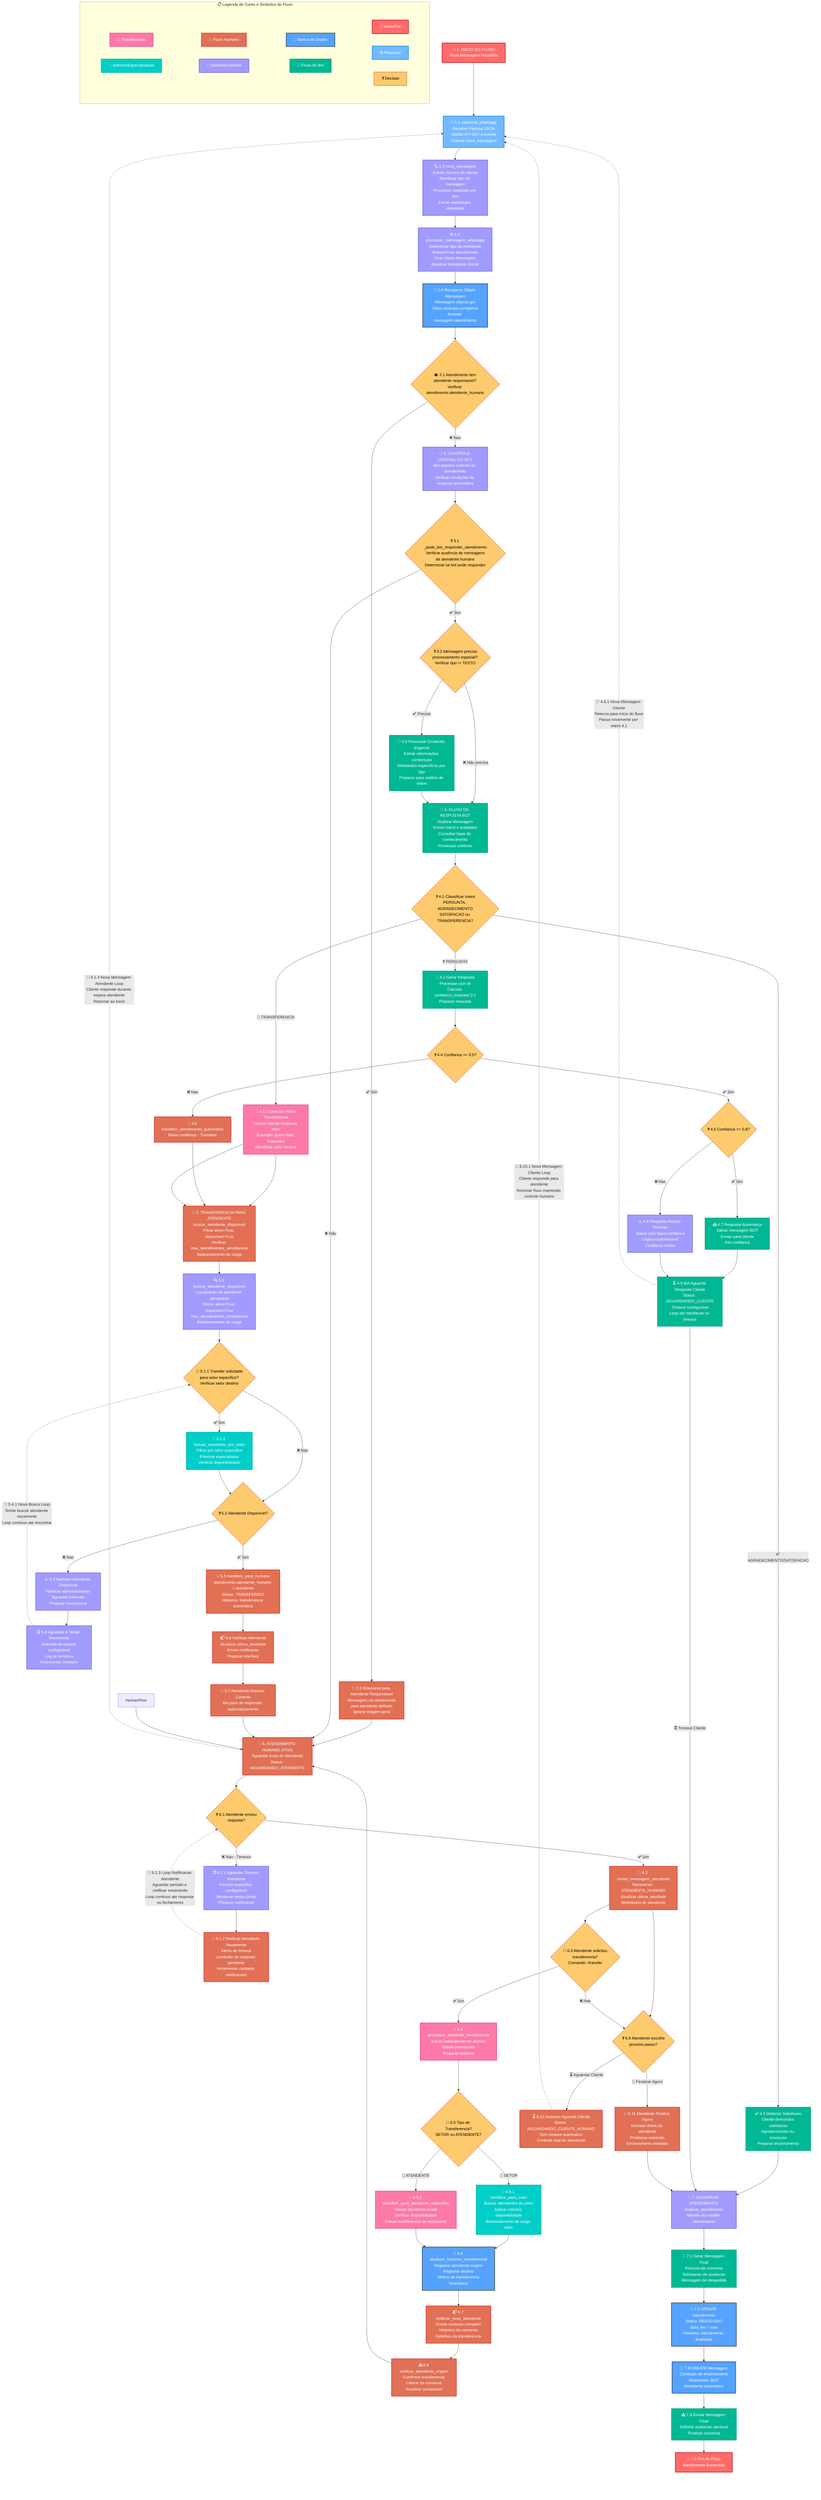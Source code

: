 graph TD

    %% ==============================
    %% DEFINICAO DE CORES E ESTILOS
    %% ==============================
    classDef startEnd fill:#ff6b6b,stroke:#d63031,stroke-width:3px,color:white
    classDef process fill:#74b9ff,stroke:#0984e3,stroke-width:2px,color:white
    classDef decision fill:#fdcb6e,stroke:#e17055,stroke-width:2px,color:black
    classDef database fill:#55a3ff,stroke:#2d3436,stroke-width:2px,color:white
    classDef botFlow fill:#00b894,stroke:#00a085,stroke-width:2px,color:white
    classDef humanFlow fill:#e17055,stroke:#d63031,stroke-width:2px,color:white
    classDef systemFlow fill:#a29bfe,stroke:#6c5ce7,stroke-width:2px,color:white
    classDef transferFlow fill:#fd79a8,stroke:#e84393,stroke-width:2px,color:white
    classDef sectorFlow fill:#00cec9,stroke:#00b894,stroke-width:2px,color:white
    
    %% Estilo para subgrafos da legenda (invisiveis)
    classDef legendaInvisible fill:transparent,stroke:transparent

    %% ==============================
    %% LEGENDA MELHORADA COM MAIS ESPACO
    %% ==============================
    subgraph Legenda ["📋 Legenda de Cores e Simbolos do Fluxo"]
        direction TB
        subgraph LegendaRow1 [" "]
            L1[🚀 Inicio/Fim]:::startEnd
            L2[⚙️ Processo]:::process
            L3[❓ Decisao]:::decision
        end
        subgraph LegendaRow2 [" "]
            L4[💾 Banco de Dados]:::database
            L5[🤖 Fluxo do Bot]:::botFlow
        end
        subgraph LegendaRow3 [" "]
            L6[👤 Fluxo Humano]:::humanFlow
            L7[🔧 Sistema/Controle]:::systemFlow
        end
        subgraph LegendaRow4 [" "]
            L8[🔄 Transferencia]:::transferFlow
            L9[🏢 Setores/Especializacao]:::sectorFlow
        end
    end

    %% ==============================
    %% FLUXO PRINCIPAL SEM SUBGRAFOS
    %% ==============================
    
    %% 1. INICIO DO FLUXO
    Start[🚀 1. INICIO DO FLUXO<br/>Nova Mensagem Recebida]:::startEnd
    ReceiveMsg[📱 1.1 webhook_whatsapp<br/>Receber Payload JSON<br/>Validar API KEY e evento<br/>Chamar nova_mensagem]:::process
    ExtractMessageData[🔍 1.2 nova_mensagem<br/>Extrair número do cliente<br/>Identificar tipo da mensagem<br/>Processar conteúdo por tipo<br/>Extrair metadados relevantes]:::systemFlow
    CallMessageProcessor[⚙️ 1.3 processar_mensagem_whatsapp<br/>Determinar tipo de remetente<br/>Buscar/Criar atendimento<br/>Criar objeto Mensagem<br/>Atualizar timestamp cliente]:::systemFlow
    RecoverMessage[💾 1.4 Recuperar Objeto Mensagem<br/>Mensagem.objects.get<br/>Obter atributos completos<br/>Acessar mensagem.atendimento]:::database
    
    %% 2. DECISAO ATENDENTE RESPONSAVEL
    CheckResponsibleAgent{� 2.1 Atendimento tem<br/>atendente responsavel?<br/>Verificar atendimento.atendente_humano}:::decision
    DirectToResponsibleAgent[🎯 2.2 Direcionar para Atendente Responsavel<br/>Mensagem vai diretamente<br/>para atendente definido<br/>Ignorar triagem geral]:::humanFlow
    
    %% 3. CONTROLE CENTRAL DO BOT
    BotControlLogic[🔧 3. CONTROLE CENTRAL DO BOT<br/>Bot assume controle do atendimento<br/>Verificar condições de resposta automática]:::systemFlow
    CheckBotCanRespond{❓ 3.1 _pode_bot_responder_atendimento<br/>Verificar ausência de mensagens<br/>de atendente humano<br/>Determinar se bot pode responder}:::decision
    CheckMessageNeedsProcessing{❓ 3.2 Mensagem precisa<br/>processamento especial?<br/>Verificar tipo != TEXTO}:::decision
    ProcessSpecialContent[🤖 3.3 Processar Conteúdo Especial<br/>Extrair informações contextuais<br/>Metadados específicos por tipo<br/>Preparar para análise de intent]:::botFlow

    %% 4. FLUXO DE RESPOSTA DO BOT
    AnalyzeMessage[🤖 4. FLUXO DE RESPOSTA BOT<br/>Analisar Mensagem<br/>Extrair intent e entidades<br/>Consultar base de conhecimento<br/>Processar contexto]:::botFlow
    ClassifyIntent{❓ 4.1 Classificar Intent<br/>PERGUNTA, AGRADECIMENTO<br/>SATISFACAO ou TRANSFERENCIA?}:::decision
    DetectTransferIntent[🔄 4.1.1 Detectar Intent Transferencia<br/>Cliente solicita mudanca setor<br/>Exemplo: quero falar financeiro<br/>Identificar setor destino]:::transferFlow
    GenerateResponse[💭 4.2 Gerar Resposta<br/>Processar com IA<br/>Calcular confianca_resposta 0-1<br/>Preparar resposta]:::botFlow
    DetectSatisfaction[✅ 4.3 Detectar Satisfacao<br/>Cliente demonstra satisfacao<br/>Agradecimento ou resolucao<br/>Preparar encerramento]:::botFlow
    CheckConfidence{❓ 4.4 Confianca >= 0.5?}:::decision
    TransferToHuman[👤 4.5 transferir_atendimento_automatico<br/>Baixa confianca - Transferir]:::humanFlow
    CheckHighConfidence{❓ 4.6 Confianca >= 0.8?}:::decision
    SendAutomaticResponse[📤 4.7 Resposta Automatica<br/>Salvar mensagem BOT<br/>Enviar para cliente<br/>Alta confianca]:::botFlow
    RequireReview[⚠️ 4.8 Resposta Requer Revisao<br/>Salvar com baixa confianca<br/>Logica customizavel<br/>Confianca media]:::systemFlow
    
    %% 5. TRANSFERENCIA PARA ATENDENTE
    FindAgent[👥 5. TRANSFERENCIA PARA ATENDENTE<br/>buscar_atendente_disponivel<br/>Filtrar ativo=True, disponivel=True<br/>Verificar max_atendimentos_simultaneos<br/>Balanceamento de carga]:::humanFlow
    BuscarAtendenteDisponivel[🔍 5.1 buscar_atendente_disponivel<br/>Localizacao de atendente apropriado<br/>Filtros: ativo=True, disponivel=True<br/>max_atendimentos_simultaneos<br/>Balanceamento de carga]:::systemFlow
    CheckSpecificSector{🏢 5.1.1 Transfer solicitada<br/>para setor especifico?<br/>Verificar setor destino}:::decision
    BuscarPorSetor[🏢 5.1.2 buscar_atendente_por_setor<br/>Filtrar por setor especifico<br/>Priorizar especialistas<br/>Verificar disponibilidade]:::sectorFlow
    AgentAvailable{❓ 5.2 Atendente Disponivel?}:::decision
    NoAgentFlow[⚠️ 5.3 Nenhum Atendente Disponivel<br/>Notificar administradores<br/>Aguardar intervalo<br/>Preparar nova busca]:::systemFlow
    WaitAndRetry[⏳ 5.4 Aguardar e Tentar Novamente<br/>Intervalo de espera configuravel<br/>Log de tentativa<br/>Incrementar contador]:::systemFlow
    AssignAgent[👤 5.5 transferir_para_humano<br/>atendimento.atendente_humano = atendente<br/>Status: TRANSFERIDO<br/>Historico: transferencia automatica]:::humanFlow
    NotifyAgent[📬 5.6 Notificar Atendente<br/>Atualizar ultima_atividade<br/>Enviar notificacao<br/>Preparar interface]:::humanFlow
    HumanTakeover[👤 5.7 Atendente Assume Controle<br/>Bot para de responder automaticamente]:::humanFlow
    
    %% 6. ATENDIMENTO HUMANO ATIVO
    WaitHumanAction[👤 6. ATENDIMENTO HUMANO ATIVO<br/>Aguardar Acao do Atendente<br/>Status: AGUARDANDO_ATENDENTE]:::humanFlow
    HumanResponse{❓ 6.1 Atendente enviou<br/>resposta?}:::decision
    WaitHumanTimeout[⏰ 6.1.1 Aguardar Timeout Atendente<br/>Periodo especifico configuravel<br/>Monitorar tempo limite<br/>Preparar notificacao]:::systemFlow
    NotifyAgentAgain[📢 6.1.2 Notificar Atendente Novamente<br/>Alerta de timeout<br/>Lembrete de resposta pendente<br/>Incrementar contador notificacoes]:::humanFlow
    SaveHumanMessage[💾 6.2 enviar_mensagem_atendente<br/>Remetente: ATENDENTE_HUMANO<br/>Atualizar ultima_atividade<br/>Metadados do atendente]:::humanFlow
    
    %% 6.5 NOVO: TRANSFERENCIA ENTRE ATENDENTES/SETORES
    CheckTransferCommand{🔄 6.3 Atendente solicitou<br/>transferencia?<br/>Comando: /transfer}:::decision
    ProcessTransferCommand[🔄 6.4 processar_comando_transferencia<br/>Extrair setor/atendente destino<br/>Validar permissoes<br/>Preparar historico]:::transferFlow
    SelectTransferTarget{🎯 6.5 Tipo de Transferencia?<br/>SETOR ou ATENDENTE?}:::decision
    
    %% 6.5.1 TRANSFERENCIA POR SETOR
    TransferToSector[🏢 6.5.1 transferir_para_setor<br/>Buscar atendentes do setor<br/>Aplicar criterios disponibilidade<br/>Balanceamento de carga setor]:::sectorFlow
    
    %% 6.5.2 TRANSFERENCIA PARA ATENDENTE ESPECIFICO
    TransferToSpecificAgent[👤 6.5.2 transferir_para_atendente_especifico<br/>Validar atendente existe<br/>Verificar disponibilidade<br/>Forcar transferencia se necessario]:::transferFlow
    
    %% 6.6 FINALIZACAO DE TRANSFERENCIA
    UpdateTransferHistory[📝 6.6 atualizar_historico_transferencia<br/>Registrar atendente origem<br/>Registrar destino<br/>Motivo da transferencia<br/>timestamp]:::database
    NotifyNewAgent[📬 6.7 notificar_novo_atendente<br/>Enviar contexto completo<br/>Historico da conversa<br/>Detalhes da transferencia]:::humanFlow
    NotifyOldAgent[📤 6.8 notificar_atendente_origem<br/>Confirmar transferencia<br/>Liberar da conversa<br/>Atualizar contadores]:::humanFlow

  	%% 7. ENCERRAR ATENDIMENTO
    CloseTicketFlow[🏁 7. ENCERRAR ATENDIMENTO<br/>finalizar_atendimento<br/>Metodo do modelo Atendimento]:::systemFlow
    GenerateClosingMsg[💬 7.1 Gerar Mensagem Final<br/>Resumo da conversa<br/>Solicitacao de avaliacao<br/>Mensagem de despedida]:::botFlow
    UpdateTicketDB[💾 7.2 UPDATE Atendimento<br/>Status: RESOLVIDO<br/>data_fim = now<br/>Historico: Atendimento finalizado]:::database
    SaveClosingMsgDB[💾 7.3 CREATE Mensagem<br/>Conteudo de encerramento<br/>Remetente: BOT<br/>timestamp automatico]:::database
    SendClosingMessage[📤 7.4 Enviar Mensagem Final<br/>Solicitar avaliacao opcional<br/>Finalizar conversa]:::botFlow
    EndFlow[🏁 7.5 Fim do Fluxo<br/>Atendimento Encerrado]:::startEnd
     


    %% ==============================
    %% CONEXOES DO FLUXO PRINCIPAL
    %% ==============================
    
    %% Fluxo sequencial principal
    Start --> ReceiveMsg
    ReceiveMsg --> ExtractMessageData
    ExtractMessageData --> CallMessageProcessor
    CallMessageProcessor --> RecoverMessage
    RecoverMessage --> CheckResponsibleAgent
    
    %% Decisao atendente responsavel (JA FEITA NO PROCESSAMENTO)
    CheckResponsibleAgent -->|✅ Sim| DirectToResponsibleAgent
    CheckResponsibleAgent -->|❌ Nao| BotControlLogic
    
    %% Fluxo direto para atendente responsavel
    DirectToResponsibleAgent --> WaitHumanAction
    
    %% Bot assume controle (sem verificacoes redundantes)
    BotControlLogic --> CheckBotCanRespond
    
    %% Verificação se o bot pode responder - UNICA VERIFICACAO NO FLUXO
    CheckBotCanRespond -->|✅ Sim| CheckMessageNeedsProcessing
    CheckBotCanRespond -->|❌ Não| WaitHumanAction
    
    %% Bifurcacao para tratamento de tipo de mensagem
    CheckMessageNeedsProcessing -->|✅ Precisa| ProcessSpecialContent
    CheckMessageNeedsProcessing -->|❌ Não precisa| AnalyzeMessage
    
    ProcessSpecialContent --> AnalyzeMessage
    
    AnalyzeMessage --> ClassifyIntent
    
    %% Bifurcacao por tipo de intent
    ClassifyIntent -->|❓ PERGUNTA| GenerateResponse
    ClassifyIntent -->|✅ AGRADECIMENTO/SATISFACAO| DetectSatisfaction
    ClassifyIntent -->|🔄 TRANSFERENCIA| DetectTransferIntent
    
    %% Fluxo de transferencia por intent do cliente
    DetectTransferIntent --> FindAgent
    
    %% Fluxo de geracao de resposta para perguntas
    GenerateResponse --> CheckConfidence
    CheckConfidence -->|❌ Nao| TransferToHuman
    CheckConfidence -->|✅ Sim| CheckHighConfidence
    
    CheckHighConfidence -->|✅ Sim| SendAutomaticResponse
    CheckHighConfidence -->|❌ Nao| RequireReview
    
    %% Fluxo de satisfacao direta
    DetectSatisfaction --> CloseTicketFlow
    
    %% Fluxo especifico do BOT apos resposta
    SendAutomaticResponse --> BotWaitClientResponse
    RequireReview --> BotWaitClientResponse
    BotWaitClientResponse[⏳ 4.9 Bot Aguarda Resposta Cliente<br/>Status: AGUARDANDO_CLIENTE<br/>Timeout configuravel<br/>Loop ate satisfacao ou timeout]:::botFlow
    
    %% Fluxo especifico do HUMANO apos resposta
    SaveHumanMessage --> HumanDecision
    HumanDecision{❓ 6.9 Atendente escolhe<br/>proximo passo?}:::decision
    HumanWaitClient[⏳ 6.10 Humano Aguarda Cliente<br/>Status: AGUARDANDO_CLIENTE_HUMANO<br/>Sem timeout automatico<br/>Controle total do atendente]:::humanFlow
    HumanFinalizeNow[🏁 6.11 Atendente Finaliza Agora<br/>Decisao direta do atendente<br/>Problema resolvido<br/>Encerramento imediato]:::humanFlow
    
    %% Fluxo de Transferencia
    TransferToHuman --> FindAgent
    DetectTransferIntent --> FindAgent
    FindAgent --> BuscarAtendenteDisponivel
    BuscarAtendenteDisponivel --> CheckSpecificSector
    
    %% Bifurcacao por tipo de busca
    CheckSpecificSector -->|✅ Sim| BuscarPorSetor
    CheckSpecificSector -->|❌ Nao| AgentAvailable
    BuscarPorSetor --> AgentAvailable
    
    AgentAvailable -->|✅ Sim| AssignAgent
    AgentAvailable -->|❌ Nao| NoAgentFlow
    
    %% Loop de busca de atendente
    NoAgentFlow --> WaitAndRetry
    WaitAndRetry -.->|🔄 5.4.1 Nova Busca Loop<br/>Tentar buscar atendente novamente<br/>Loop continuo ate encontrar| CheckSpecificSector
    
    AssignAgent --> NotifyAgent
    NotifyAgent --> HumanTakeover
    
    HumanTakeover --> WaitHumanAction
    
    %% Fluxo do Bot - Caminhos especificos
    BotWaitClientResponse -.->|🔄 4.9.1 Nova Mensagem Cliente<br/>Retorna para inicio do fluxo<br/>Passa novamente por intent 4.1| ReceiveMsg
    BotWaitClientResponse -->|⏰ Timeout Cliente| CloseTicketFlow
    
    %% Fluxo Humano - Caminhos especificos  
    SaveHumanMessage --> CheckTransferCommand
    CheckTransferCommand -->|❌ Nao| HumanDecision
    CheckTransferCommand -->|✅ Sim| ProcessTransferCommand
    
    %% Fluxo de transferencia entre atendentes
    ProcessTransferCommand --> SelectTransferTarget
    SelectTransferTarget -->|🏢 SETOR| TransferToSector
    SelectTransferTarget -->|👤 ATENDENTE| TransferToSpecificAgent
    
    %% Convergencia das transferencias
    TransferToSector --> UpdateTransferHistory
    TransferToSpecificAgent --> UpdateTransferHistory
    UpdateTransferHistory --> NotifyNewAgent
    NotifyNewAgent --> NotifyOldAgent
    NotifyOldAgent --> WaitHumanAction
    
    HumanDecision -->|🏁 Finalizar Agora| HumanFinalizeNow
    HumanDecision -->|⏳ Aguardar Cliente| HumanWaitClient
    
    HumanFinalizeNow --> CloseTicketFlow
    HumanWaitClient -.->|🔄 6.10.1 Nova Mensagem Cliente Loop<br/>Cliente responde para atendente<br/>Reiniciar fluxo mantendo controle humano| ReceiveMsg
    
    %% Fluxo Humano antigo - ajustar para nova estrutura
    HumanFlow --> WaitHumanAction
    WaitHumanAction --> HumanResponse
    HumanResponse -->|✅ Sim| SaveHumanMessage
    HumanResponse -->|❌ Nao - Timeout| WaitHumanTimeout
    
    %% Loop de timeout e notificacao do atendente
    WaitHumanTimeout --> NotifyAgentAgain
    NotifyAgentAgain -.->|🔄 6.1.3 Loop Notificacao Atendente<br/>Aguardar periodo e notificar novamente<br/>Loop continuo ate resposta ou fechamento| HumanResponse
    
    %% Fluxo de Encerramento
    CloseTicketFlow --> GenerateClosingMsg
    GenerateClosingMsg --> UpdateTicketDB
    UpdateTicketDB --> SaveClosingMsgDB
    SaveClosingMsgDB --> SendClosingMessage
    SendClosingMessage --> EndFlow
    
    %% Loops de Retorno - Estrutura hierarquica atualizada
    WaitHumanAction -.->|🔄 6.1.4 Nova Mensagem Atendente Loop<br/>Cliente responde durante espera atendente<br/>Retornar ao inicio| ReceiveMsg
    
    %% Aplicar estilos aos subgrafos da legenda
    class LegendaRow1,LegendaRow2,LegendaRow3,LegendaRow4 legendaInvisible
    
    %% Nota: SIMPLIFICADO v5.0: Eliminadas verificações redundantes - busca de atendimento já feita em 1.3
    %% Nota: CONTROLE DIRETO 2.1: Verificação de atendente responsável feita logo após recuperar mensagem
    %% Nota: BOT ASSUME CONTROLE 3.0: Verificação bot response centralizada em um ponto único
    %% Nota: Inclui tratamento de midia via IA 3.3 para conversao de conteudo nao-texto
    %% Nota: UNICA VERIFICACAO 3.1: "_pode_bot_responder_atendimento" realizada apenas uma vez
    %% Nota: Item 5.3-5.4-5.4.1 implementa loop continuo de busca por atendente disponivel
    %% Nota: Classificacao de Intent 4.1 determina fluxo: PERGUNTA -> resposta IA vs SATISFACAO -> encerramento vs TRANSFERENCIA
    %% Nota: Bot aguarda resposta 4.9 e retorna para inicio 4.9.1 passando novamente por classificacao intent 4.1
    %% Nota: Fluxos finais distintos - Bot 4.x simplificado vs Humano 6.x controle manual
    %% Nota: Loops hierarquicos: 4.9.1 retorno bot, 5.4.1 busca atendente, 6.1.x timeout e controle humano
    %% Nota: DIRECIONAMENTO DIRETO 2.1-2.2: Atendente responsável definido bypassa controle do bot
    %% Nota: NOVO 4.1.1: Intent de transferencia detectada pelo bot direciona para mudanca de setor automaticamente
    %% Nota: NOVO 5.1.1-5.1.2: Busca de atendente pode ser filtrada por setor especifico ou geral
    %% Nota: NOVO 6.3-6.8: Atendentes podem transferir entre si usando comandos, com historico completo
    %% Nota: Sistema suporta transferencia por SETOR (automatica) e por ATENDENTE ESPECIFICO (manual)
